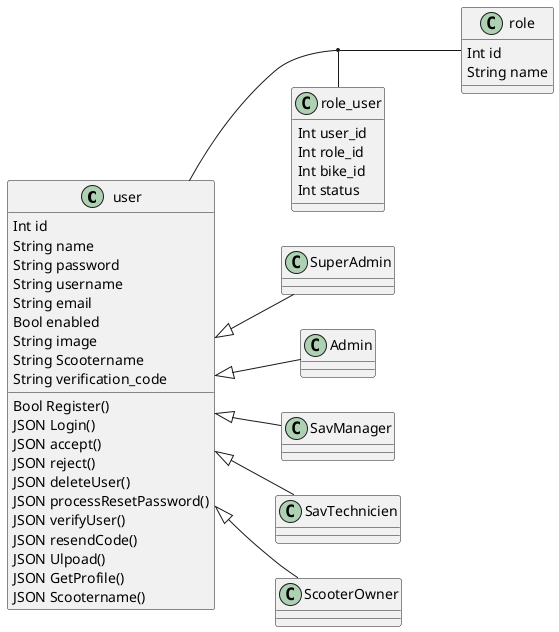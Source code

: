 @startuml general_class_diagram
Class user {
Int id
String name
String password
String username
String email
Bool enabled 
String image
String Scootername
String verification_code
Bool Register()
JSON Login()
JSON accept()
JSON reject()
JSON deleteUser()
JSON processResetPassword()
JSON verifyUser()
JSON resendCode()
JSON Ulpoad()
JSON GetProfile()
JSON Scootername() 

}

Class role{
Int id
String name
}

Class role_user{
Int user_id
Int role_id
Int bike_id
Int status
}
(user,role) "1..*" - "0..*" role_user

 
Class SuperAdmin{}
Class Admin{}
Class SavManager{}
Class SavTechnicien{}
Class ScooterOwner{}

left to right direction
user <|-- SuperAdmin
user <|-- Admin
user <|-- SavManager
user <|-- SavTechnicien
user <|-- ScooterOwner

@enduml